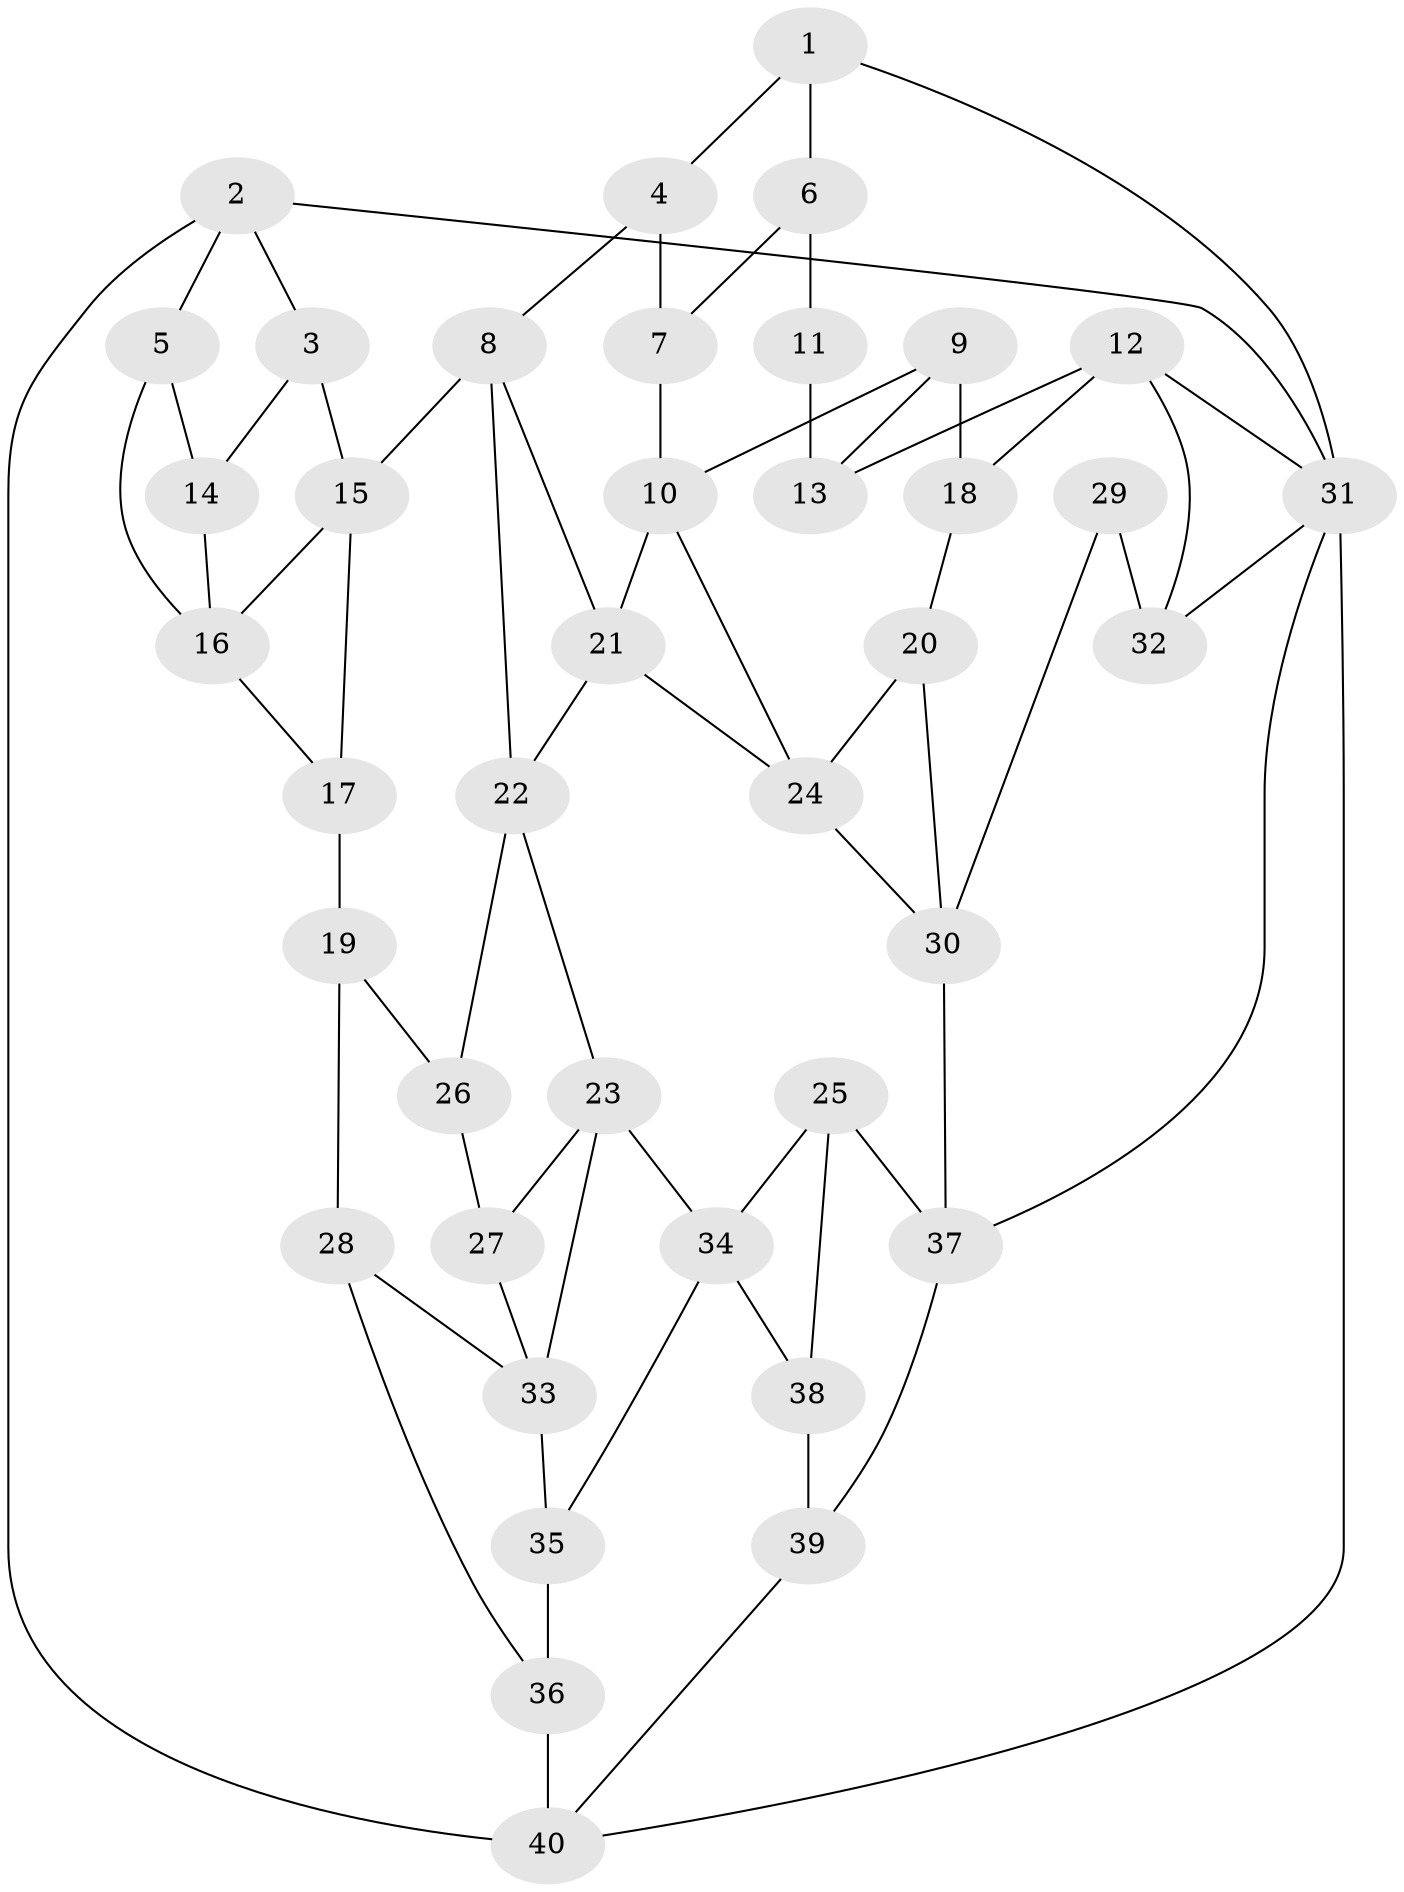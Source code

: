 // original degree distribution, {3: 0.0375, 4: 0.225, 5: 0.5125, 6: 0.225}
// Generated by graph-tools (version 1.1) at 2025/03/03/09/25 03:03:11]
// undirected, 40 vertices, 68 edges
graph export_dot {
graph [start="1"]
  node [color=gray90,style=filled];
  1;
  2;
  3;
  4;
  5;
  6;
  7;
  8;
  9;
  10;
  11;
  12;
  13;
  14;
  15;
  16;
  17;
  18;
  19;
  20;
  21;
  22;
  23;
  24;
  25;
  26;
  27;
  28;
  29;
  30;
  31;
  32;
  33;
  34;
  35;
  36;
  37;
  38;
  39;
  40;
  1 -- 4 [weight=1.0];
  1 -- 6 [weight=1.0];
  1 -- 31 [weight=1.0];
  2 -- 3 [weight=1.0];
  2 -- 5 [weight=1.0];
  2 -- 31 [weight=1.0];
  2 -- 40 [weight=1.0];
  3 -- 14 [weight=1.0];
  3 -- 15 [weight=1.0];
  4 -- 7 [weight=1.0];
  4 -- 8 [weight=1.0];
  5 -- 14 [weight=1.0];
  5 -- 16 [weight=1.0];
  6 -- 7 [weight=1.0];
  6 -- 11 [weight=2.0];
  7 -- 10 [weight=1.0];
  8 -- 15 [weight=1.0];
  8 -- 21 [weight=1.0];
  8 -- 22 [weight=1.0];
  9 -- 10 [weight=1.0];
  9 -- 13 [weight=1.0];
  9 -- 18 [weight=1.0];
  10 -- 21 [weight=1.0];
  10 -- 24 [weight=1.0];
  11 -- 13 [weight=2.0];
  12 -- 13 [weight=1.0];
  12 -- 18 [weight=1.0];
  12 -- 31 [weight=1.0];
  12 -- 32 [weight=1.0];
  14 -- 16 [weight=1.0];
  15 -- 16 [weight=1.0];
  15 -- 17 [weight=1.0];
  16 -- 17 [weight=1.0];
  17 -- 19 [weight=2.0];
  18 -- 20 [weight=2.0];
  19 -- 26 [weight=1.0];
  19 -- 28 [weight=1.0];
  20 -- 24 [weight=1.0];
  20 -- 30 [weight=1.0];
  21 -- 22 [weight=1.0];
  21 -- 24 [weight=1.0];
  22 -- 23 [weight=1.0];
  22 -- 26 [weight=1.0];
  23 -- 27 [weight=1.0];
  23 -- 33 [weight=1.0];
  23 -- 34 [weight=1.0];
  24 -- 30 [weight=1.0];
  25 -- 34 [weight=1.0];
  25 -- 37 [weight=1.0];
  25 -- 38 [weight=1.0];
  26 -- 27 [weight=2.0];
  27 -- 33 [weight=1.0];
  28 -- 33 [weight=1.0];
  28 -- 36 [weight=1.0];
  29 -- 30 [weight=1.0];
  29 -- 32 [weight=2.0];
  30 -- 37 [weight=1.0];
  31 -- 32 [weight=1.0];
  31 -- 37 [weight=1.0];
  31 -- 40 [weight=1.0];
  33 -- 35 [weight=1.0];
  34 -- 35 [weight=1.0];
  34 -- 38 [weight=1.0];
  35 -- 36 [weight=1.0];
  36 -- 40 [weight=2.0];
  37 -- 39 [weight=1.0];
  38 -- 39 [weight=2.0];
  39 -- 40 [weight=1.0];
}
